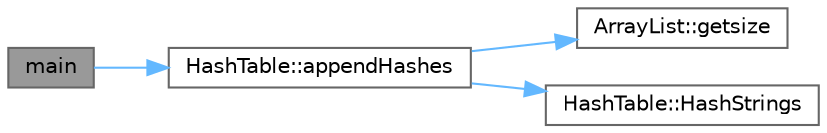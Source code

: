 digraph "main"
{
 // LATEX_PDF_SIZE
  bgcolor="transparent";
  edge [fontname=Helvetica,fontsize=10,labelfontname=Helvetica,labelfontsize=10];
  node [fontname=Helvetica,fontsize=10,shape=box,height=0.2,width=0.4];
  rankdir="LR";
  Node1 [id="Node000001",label="main",height=0.2,width=0.4,color="gray40", fillcolor="grey60", style="filled", fontcolor="black",tooltip=" "];
  Node1 -> Node2 [id="edge1_Node000001_Node000002",color="steelblue1",style="solid",tooltip=" "];
  Node2 [id="Node000002",label="HashTable::appendHashes",height=0.2,width=0.4,color="grey40", fillcolor="white", style="filled",URL="$class_hash_table.html#a19d70062202d74e388bd00ee3e60252c",tooltip=" "];
  Node2 -> Node3 [id="edge2_Node000002_Node000003",color="steelblue1",style="solid",tooltip=" "];
  Node3 [id="Node000003",label="ArrayList::getsize",height=0.2,width=0.4,color="grey40", fillcolor="white", style="filled",URL="$class_array_list.html#a063667aea4d7d7c5967608d3c9e7d475",tooltip=" "];
  Node2 -> Node4 [id="edge3_Node000002_Node000004",color="steelblue1",style="solid",tooltip=" "];
  Node4 [id="Node000004",label="HashTable::HashStrings",height=0.2,width=0.4,color="grey40", fillcolor="white", style="filled",URL="$class_hash_table.html#a2f9f1e739d8383b38d89fa2508d98a9c",tooltip=" "];
}
